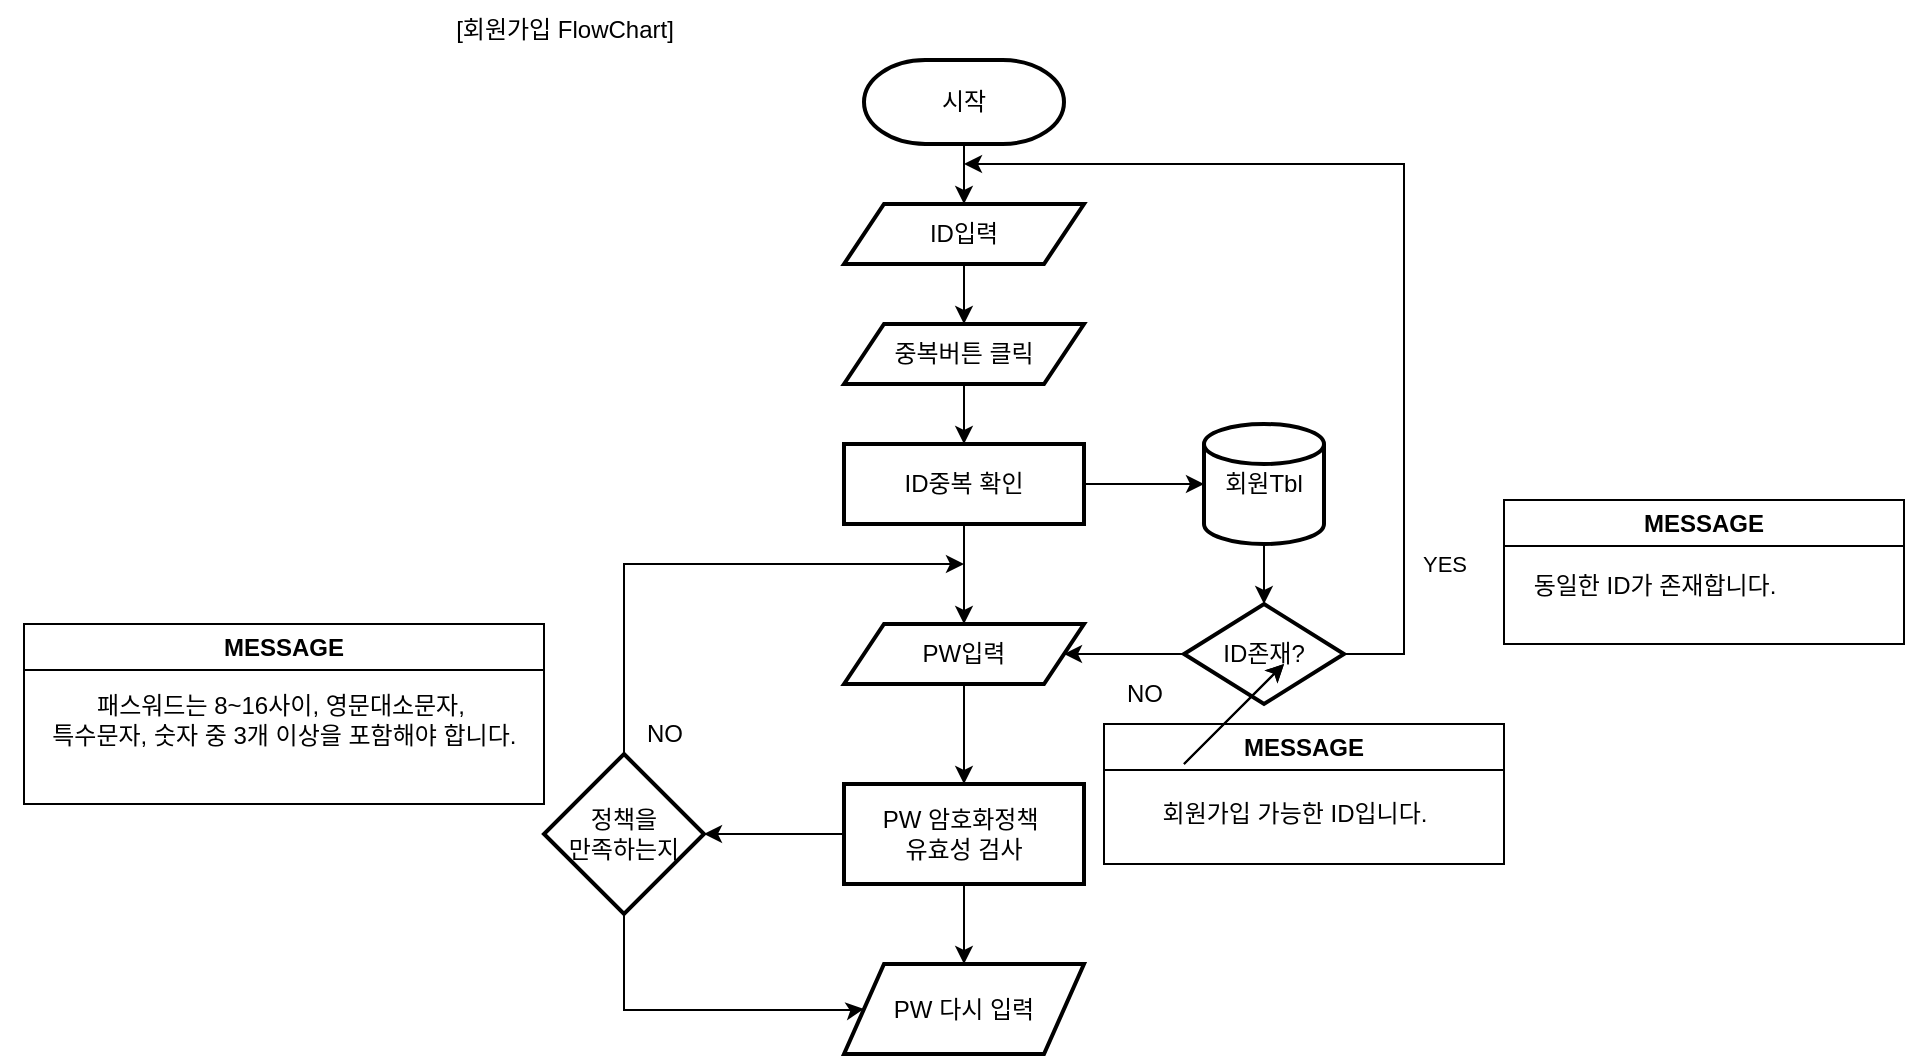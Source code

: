 <mxfile version="22.1.15" type="device">
  <diagram id="C5RBs43oDa-KdzZeNtuy" name="Page-1">
    <mxGraphModel dx="2261" dy="780" grid="1" gridSize="10" guides="1" tooltips="1" connect="1" arrows="1" fold="1" page="1" pageScale="1" pageWidth="827" pageHeight="1169" math="0" shadow="0">
      <root>
        <mxCell id="WIyWlLk6GJQsqaUBKTNV-0" />
        <mxCell id="WIyWlLk6GJQsqaUBKTNV-1" parent="WIyWlLk6GJQsqaUBKTNV-0" />
        <mxCell id="y_IT6c1gXUOtqLj8L9jw-0" value="[회원가입 FlowChart]" style="text;html=1;align=center;verticalAlign=middle;resizable=0;points=[];autosize=1;strokeColor=none;fillColor=none;" vertex="1" parent="WIyWlLk6GJQsqaUBKTNV-1">
          <mxGeometry x="10" y="28" width="140" height="30" as="geometry" />
        </mxCell>
        <mxCell id="y_IT6c1gXUOtqLj8L9jw-3" value="" style="edgeStyle=orthogonalEdgeStyle;rounded=0;orthogonalLoop=1;jettySize=auto;html=1;" edge="1" parent="WIyWlLk6GJQsqaUBKTNV-1" source="y_IT6c1gXUOtqLj8L9jw-1" target="y_IT6c1gXUOtqLj8L9jw-2">
          <mxGeometry relative="1" as="geometry" />
        </mxCell>
        <mxCell id="y_IT6c1gXUOtqLj8L9jw-1" value="시작" style="strokeWidth=2;html=1;shape=mxgraph.flowchart.terminator;whiteSpace=wrap;" vertex="1" parent="WIyWlLk6GJQsqaUBKTNV-1">
          <mxGeometry x="230" y="58" width="100" height="42" as="geometry" />
        </mxCell>
        <mxCell id="y_IT6c1gXUOtqLj8L9jw-5" value="" style="edgeStyle=orthogonalEdgeStyle;rounded=0;orthogonalLoop=1;jettySize=auto;html=1;" edge="1" parent="WIyWlLk6GJQsqaUBKTNV-1" source="y_IT6c1gXUOtqLj8L9jw-2" target="y_IT6c1gXUOtqLj8L9jw-4">
          <mxGeometry relative="1" as="geometry" />
        </mxCell>
        <mxCell id="y_IT6c1gXUOtqLj8L9jw-2" value="ID입력" style="shape=parallelogram;perimeter=parallelogramPerimeter;whiteSpace=wrap;html=1;fixedSize=1;strokeWidth=2;" vertex="1" parent="WIyWlLk6GJQsqaUBKTNV-1">
          <mxGeometry x="220" y="130" width="120" height="30" as="geometry" />
        </mxCell>
        <mxCell id="y_IT6c1gXUOtqLj8L9jw-7" value="" style="edgeStyle=orthogonalEdgeStyle;rounded=0;orthogonalLoop=1;jettySize=auto;html=1;" edge="1" parent="WIyWlLk6GJQsqaUBKTNV-1" source="y_IT6c1gXUOtqLj8L9jw-4" target="y_IT6c1gXUOtqLj8L9jw-6">
          <mxGeometry relative="1" as="geometry" />
        </mxCell>
        <mxCell id="y_IT6c1gXUOtqLj8L9jw-4" value="중복버튼 클릭" style="shape=parallelogram;perimeter=parallelogramPerimeter;whiteSpace=wrap;html=1;fixedSize=1;strokeWidth=2;" vertex="1" parent="WIyWlLk6GJQsqaUBKTNV-1">
          <mxGeometry x="220" y="190" width="120" height="30" as="geometry" />
        </mxCell>
        <mxCell id="y_IT6c1gXUOtqLj8L9jw-9" value="" style="edgeStyle=orthogonalEdgeStyle;rounded=0;orthogonalLoop=1;jettySize=auto;html=1;" edge="1" parent="WIyWlLk6GJQsqaUBKTNV-1" source="y_IT6c1gXUOtqLj8L9jw-6" target="y_IT6c1gXUOtqLj8L9jw-8">
          <mxGeometry relative="1" as="geometry" />
        </mxCell>
        <mxCell id="y_IT6c1gXUOtqLj8L9jw-28" value="" style="edgeStyle=orthogonalEdgeStyle;rounded=0;orthogonalLoop=1;jettySize=auto;html=1;" edge="1" parent="WIyWlLk6GJQsqaUBKTNV-1" source="y_IT6c1gXUOtqLj8L9jw-6" target="y_IT6c1gXUOtqLj8L9jw-17">
          <mxGeometry relative="1" as="geometry" />
        </mxCell>
        <mxCell id="y_IT6c1gXUOtqLj8L9jw-6" value="ID중복 확인" style="whiteSpace=wrap;html=1;strokeWidth=2;" vertex="1" parent="WIyWlLk6GJQsqaUBKTNV-1">
          <mxGeometry x="220" y="250" width="120" height="40" as="geometry" />
        </mxCell>
        <mxCell id="y_IT6c1gXUOtqLj8L9jw-11" value="" style="edgeStyle=orthogonalEdgeStyle;rounded=0;orthogonalLoop=1;jettySize=auto;html=1;" edge="1" parent="WIyWlLk6GJQsqaUBKTNV-1" source="y_IT6c1gXUOtqLj8L9jw-8" target="y_IT6c1gXUOtqLj8L9jw-10">
          <mxGeometry relative="1" as="geometry" />
        </mxCell>
        <mxCell id="y_IT6c1gXUOtqLj8L9jw-8" value="회원Tbl" style="strokeWidth=2;html=1;shape=mxgraph.flowchart.database;whiteSpace=wrap;" vertex="1" parent="WIyWlLk6GJQsqaUBKTNV-1">
          <mxGeometry x="400" y="240" width="60" height="60" as="geometry" />
        </mxCell>
        <mxCell id="y_IT6c1gXUOtqLj8L9jw-18" value="" style="edgeStyle=orthogonalEdgeStyle;rounded=0;orthogonalLoop=1;jettySize=auto;html=1;" edge="1" parent="WIyWlLk6GJQsqaUBKTNV-1" source="y_IT6c1gXUOtqLj8L9jw-10" target="y_IT6c1gXUOtqLj8L9jw-17">
          <mxGeometry relative="1" as="geometry" />
        </mxCell>
        <mxCell id="y_IT6c1gXUOtqLj8L9jw-10" value="ID존재?" style="rhombus;whiteSpace=wrap;html=1;strokeWidth=2;" vertex="1" parent="WIyWlLk6GJQsqaUBKTNV-1">
          <mxGeometry x="390" y="330" width="80" height="50" as="geometry" />
        </mxCell>
        <mxCell id="y_IT6c1gXUOtqLj8L9jw-12" value="" style="endArrow=classic;html=1;rounded=0;exitX=1;exitY=0.5;exitDx=0;exitDy=0;" edge="1" parent="WIyWlLk6GJQsqaUBKTNV-1" source="y_IT6c1gXUOtqLj8L9jw-10">
          <mxGeometry width="50" height="50" relative="1" as="geometry">
            <mxPoint x="510" y="350" as="sourcePoint" />
            <mxPoint x="280" y="110" as="targetPoint" />
            <Array as="points">
              <mxPoint x="500" y="355" />
              <mxPoint x="500" y="110" />
            </Array>
          </mxGeometry>
        </mxCell>
        <mxCell id="y_IT6c1gXUOtqLj8L9jw-13" value="YES" style="edgeLabel;html=1;align=center;verticalAlign=middle;resizable=0;points=[];" vertex="1" connectable="0" parent="y_IT6c1gXUOtqLj8L9jw-12">
          <mxGeometry x="-0.463" y="-1" relative="1" as="geometry">
            <mxPoint x="19" y="58" as="offset" />
          </mxGeometry>
        </mxCell>
        <mxCell id="y_IT6c1gXUOtqLj8L9jw-14" value="NO" style="text;html=1;align=center;verticalAlign=middle;resizable=0;points=[];autosize=1;strokeColor=none;fillColor=none;" vertex="1" parent="WIyWlLk6GJQsqaUBKTNV-1">
          <mxGeometry x="350" y="360" width="40" height="30" as="geometry" />
        </mxCell>
        <mxCell id="y_IT6c1gXUOtqLj8L9jw-15" value="MESSAGE" style="swimlane;whiteSpace=wrap;html=1;" vertex="1" parent="WIyWlLk6GJQsqaUBKTNV-1">
          <mxGeometry x="550" y="278" width="200" height="72" as="geometry" />
        </mxCell>
        <mxCell id="y_IT6c1gXUOtqLj8L9jw-16" value="동일한 ID가 존재합니다." style="text;html=1;align=center;verticalAlign=middle;resizable=0;points=[];autosize=1;strokeColor=none;fillColor=none;" vertex="1" parent="y_IT6c1gXUOtqLj8L9jw-15">
          <mxGeometry y="28" width="150" height="30" as="geometry" />
        </mxCell>
        <mxCell id="y_IT6c1gXUOtqLj8L9jw-23" value="" style="edgeStyle=orthogonalEdgeStyle;rounded=0;orthogonalLoop=1;jettySize=auto;html=1;" edge="1" parent="WIyWlLk6GJQsqaUBKTNV-1" source="y_IT6c1gXUOtqLj8L9jw-17" target="y_IT6c1gXUOtqLj8L9jw-22">
          <mxGeometry relative="1" as="geometry" />
        </mxCell>
        <mxCell id="y_IT6c1gXUOtqLj8L9jw-17" value="PW입력" style="shape=parallelogram;perimeter=parallelogramPerimeter;whiteSpace=wrap;html=1;fixedSize=1;strokeWidth=2;" vertex="1" parent="WIyWlLk6GJQsqaUBKTNV-1">
          <mxGeometry x="220" y="340" width="120" height="30" as="geometry" />
        </mxCell>
        <mxCell id="y_IT6c1gXUOtqLj8L9jw-19" value="MESSAGE" style="swimlane;whiteSpace=wrap;html=1;" vertex="1" parent="WIyWlLk6GJQsqaUBKTNV-1">
          <mxGeometry x="350" y="390" width="200" height="70" as="geometry" />
        </mxCell>
        <mxCell id="y_IT6c1gXUOtqLj8L9jw-20" value="회원가입 가능한 ID입니다." style="text;html=1;align=center;verticalAlign=middle;resizable=0;points=[];autosize=1;strokeColor=none;fillColor=none;" vertex="1" parent="y_IT6c1gXUOtqLj8L9jw-19">
          <mxGeometry x="10" y="30" width="170" height="30" as="geometry" />
        </mxCell>
        <mxCell id="y_IT6c1gXUOtqLj8L9jw-25" value="" style="edgeStyle=orthogonalEdgeStyle;rounded=0;orthogonalLoop=1;jettySize=auto;html=1;" edge="1" parent="WIyWlLk6GJQsqaUBKTNV-1" source="y_IT6c1gXUOtqLj8L9jw-22" target="y_IT6c1gXUOtqLj8L9jw-24">
          <mxGeometry relative="1" as="geometry" />
        </mxCell>
        <mxCell id="y_IT6c1gXUOtqLj8L9jw-27" value="" style="edgeStyle=orthogonalEdgeStyle;rounded=0;orthogonalLoop=1;jettySize=auto;html=1;" edge="1" parent="WIyWlLk6GJQsqaUBKTNV-1" source="y_IT6c1gXUOtqLj8L9jw-22" target="y_IT6c1gXUOtqLj8L9jw-26">
          <mxGeometry relative="1" as="geometry" />
        </mxCell>
        <mxCell id="y_IT6c1gXUOtqLj8L9jw-22" value="PW 암호화정책&amp;nbsp;&lt;br&gt;유효성 검사" style="whiteSpace=wrap;html=1;strokeWidth=2;" vertex="1" parent="WIyWlLk6GJQsqaUBKTNV-1">
          <mxGeometry x="220" y="420" width="120" height="50" as="geometry" />
        </mxCell>
        <mxCell id="y_IT6c1gXUOtqLj8L9jw-30" style="edgeStyle=orthogonalEdgeStyle;rounded=0;orthogonalLoop=1;jettySize=auto;html=1;exitX=0.5;exitY=0;exitDx=0;exitDy=0;" edge="1" parent="WIyWlLk6GJQsqaUBKTNV-1" source="y_IT6c1gXUOtqLj8L9jw-24">
          <mxGeometry relative="1" as="geometry">
            <mxPoint x="280" y="310" as="targetPoint" />
            <Array as="points">
              <mxPoint x="110" y="310" />
            </Array>
          </mxGeometry>
        </mxCell>
        <mxCell id="y_IT6c1gXUOtqLj8L9jw-33" style="edgeStyle=orthogonalEdgeStyle;rounded=0;orthogonalLoop=1;jettySize=auto;html=1;exitX=0.5;exitY=1;exitDx=0;exitDy=0;entryX=0;entryY=0.5;entryDx=0;entryDy=0;" edge="1" parent="WIyWlLk6GJQsqaUBKTNV-1" source="y_IT6c1gXUOtqLj8L9jw-24" target="y_IT6c1gXUOtqLj8L9jw-26">
          <mxGeometry relative="1" as="geometry">
            <Array as="points">
              <mxPoint x="110" y="533" />
              <mxPoint x="226" y="533" />
            </Array>
          </mxGeometry>
        </mxCell>
        <mxCell id="y_IT6c1gXUOtqLj8L9jw-24" value="정책을 &lt;br&gt;만족하는지" style="rhombus;whiteSpace=wrap;html=1;strokeWidth=2;" vertex="1" parent="WIyWlLk6GJQsqaUBKTNV-1">
          <mxGeometry x="70" y="405" width="80" height="80" as="geometry" />
        </mxCell>
        <mxCell id="y_IT6c1gXUOtqLj8L9jw-26" value="PW 다시 입력" style="shape=parallelogram;perimeter=parallelogramPerimeter;whiteSpace=wrap;html=1;fixedSize=1;strokeWidth=2;" vertex="1" parent="WIyWlLk6GJQsqaUBKTNV-1">
          <mxGeometry x="220" y="510" width="120" height="45" as="geometry" />
        </mxCell>
        <mxCell id="y_IT6c1gXUOtqLj8L9jw-29" value="" style="endArrow=classic;html=1;rounded=0;" edge="1" parent="WIyWlLk6GJQsqaUBKTNV-1">
          <mxGeometry width="50" height="50" relative="1" as="geometry">
            <mxPoint x="390" y="410" as="sourcePoint" />
            <mxPoint x="440" y="360" as="targetPoint" />
          </mxGeometry>
        </mxCell>
        <mxCell id="y_IT6c1gXUOtqLj8L9jw-31" value="NO" style="text;html=1;align=center;verticalAlign=middle;resizable=0;points=[];autosize=1;strokeColor=none;fillColor=none;" vertex="1" parent="WIyWlLk6GJQsqaUBKTNV-1">
          <mxGeometry x="110" y="380" width="40" height="30" as="geometry" />
        </mxCell>
        <mxCell id="y_IT6c1gXUOtqLj8L9jw-32" value="" style="endArrow=classic;html=1;rounded=0;" edge="1" parent="WIyWlLk6GJQsqaUBKTNV-1">
          <mxGeometry width="50" height="50" relative="1" as="geometry">
            <mxPoint x="390" y="410" as="sourcePoint" />
            <mxPoint x="440" y="360" as="targetPoint" />
          </mxGeometry>
        </mxCell>
        <mxCell id="y_IT6c1gXUOtqLj8L9jw-34" value="MESSAGE" style="swimlane;whiteSpace=wrap;html=1;" vertex="1" parent="WIyWlLk6GJQsqaUBKTNV-1">
          <mxGeometry x="-190" y="340" width="260" height="90" as="geometry" />
        </mxCell>
        <mxCell id="y_IT6c1gXUOtqLj8L9jw-35" value="패스워드는 8~16사이, 영문대소문자,&lt;br&gt;&amp;nbsp;특수문자, 숫자 중 3개 이상을 포함해야 합니다." style="text;html=1;align=center;verticalAlign=middle;resizable=0;points=[];autosize=1;strokeColor=none;fillColor=none;" vertex="1" parent="y_IT6c1gXUOtqLj8L9jw-34">
          <mxGeometry x="-12" y="28" width="280" height="40" as="geometry" />
        </mxCell>
      </root>
    </mxGraphModel>
  </diagram>
</mxfile>
